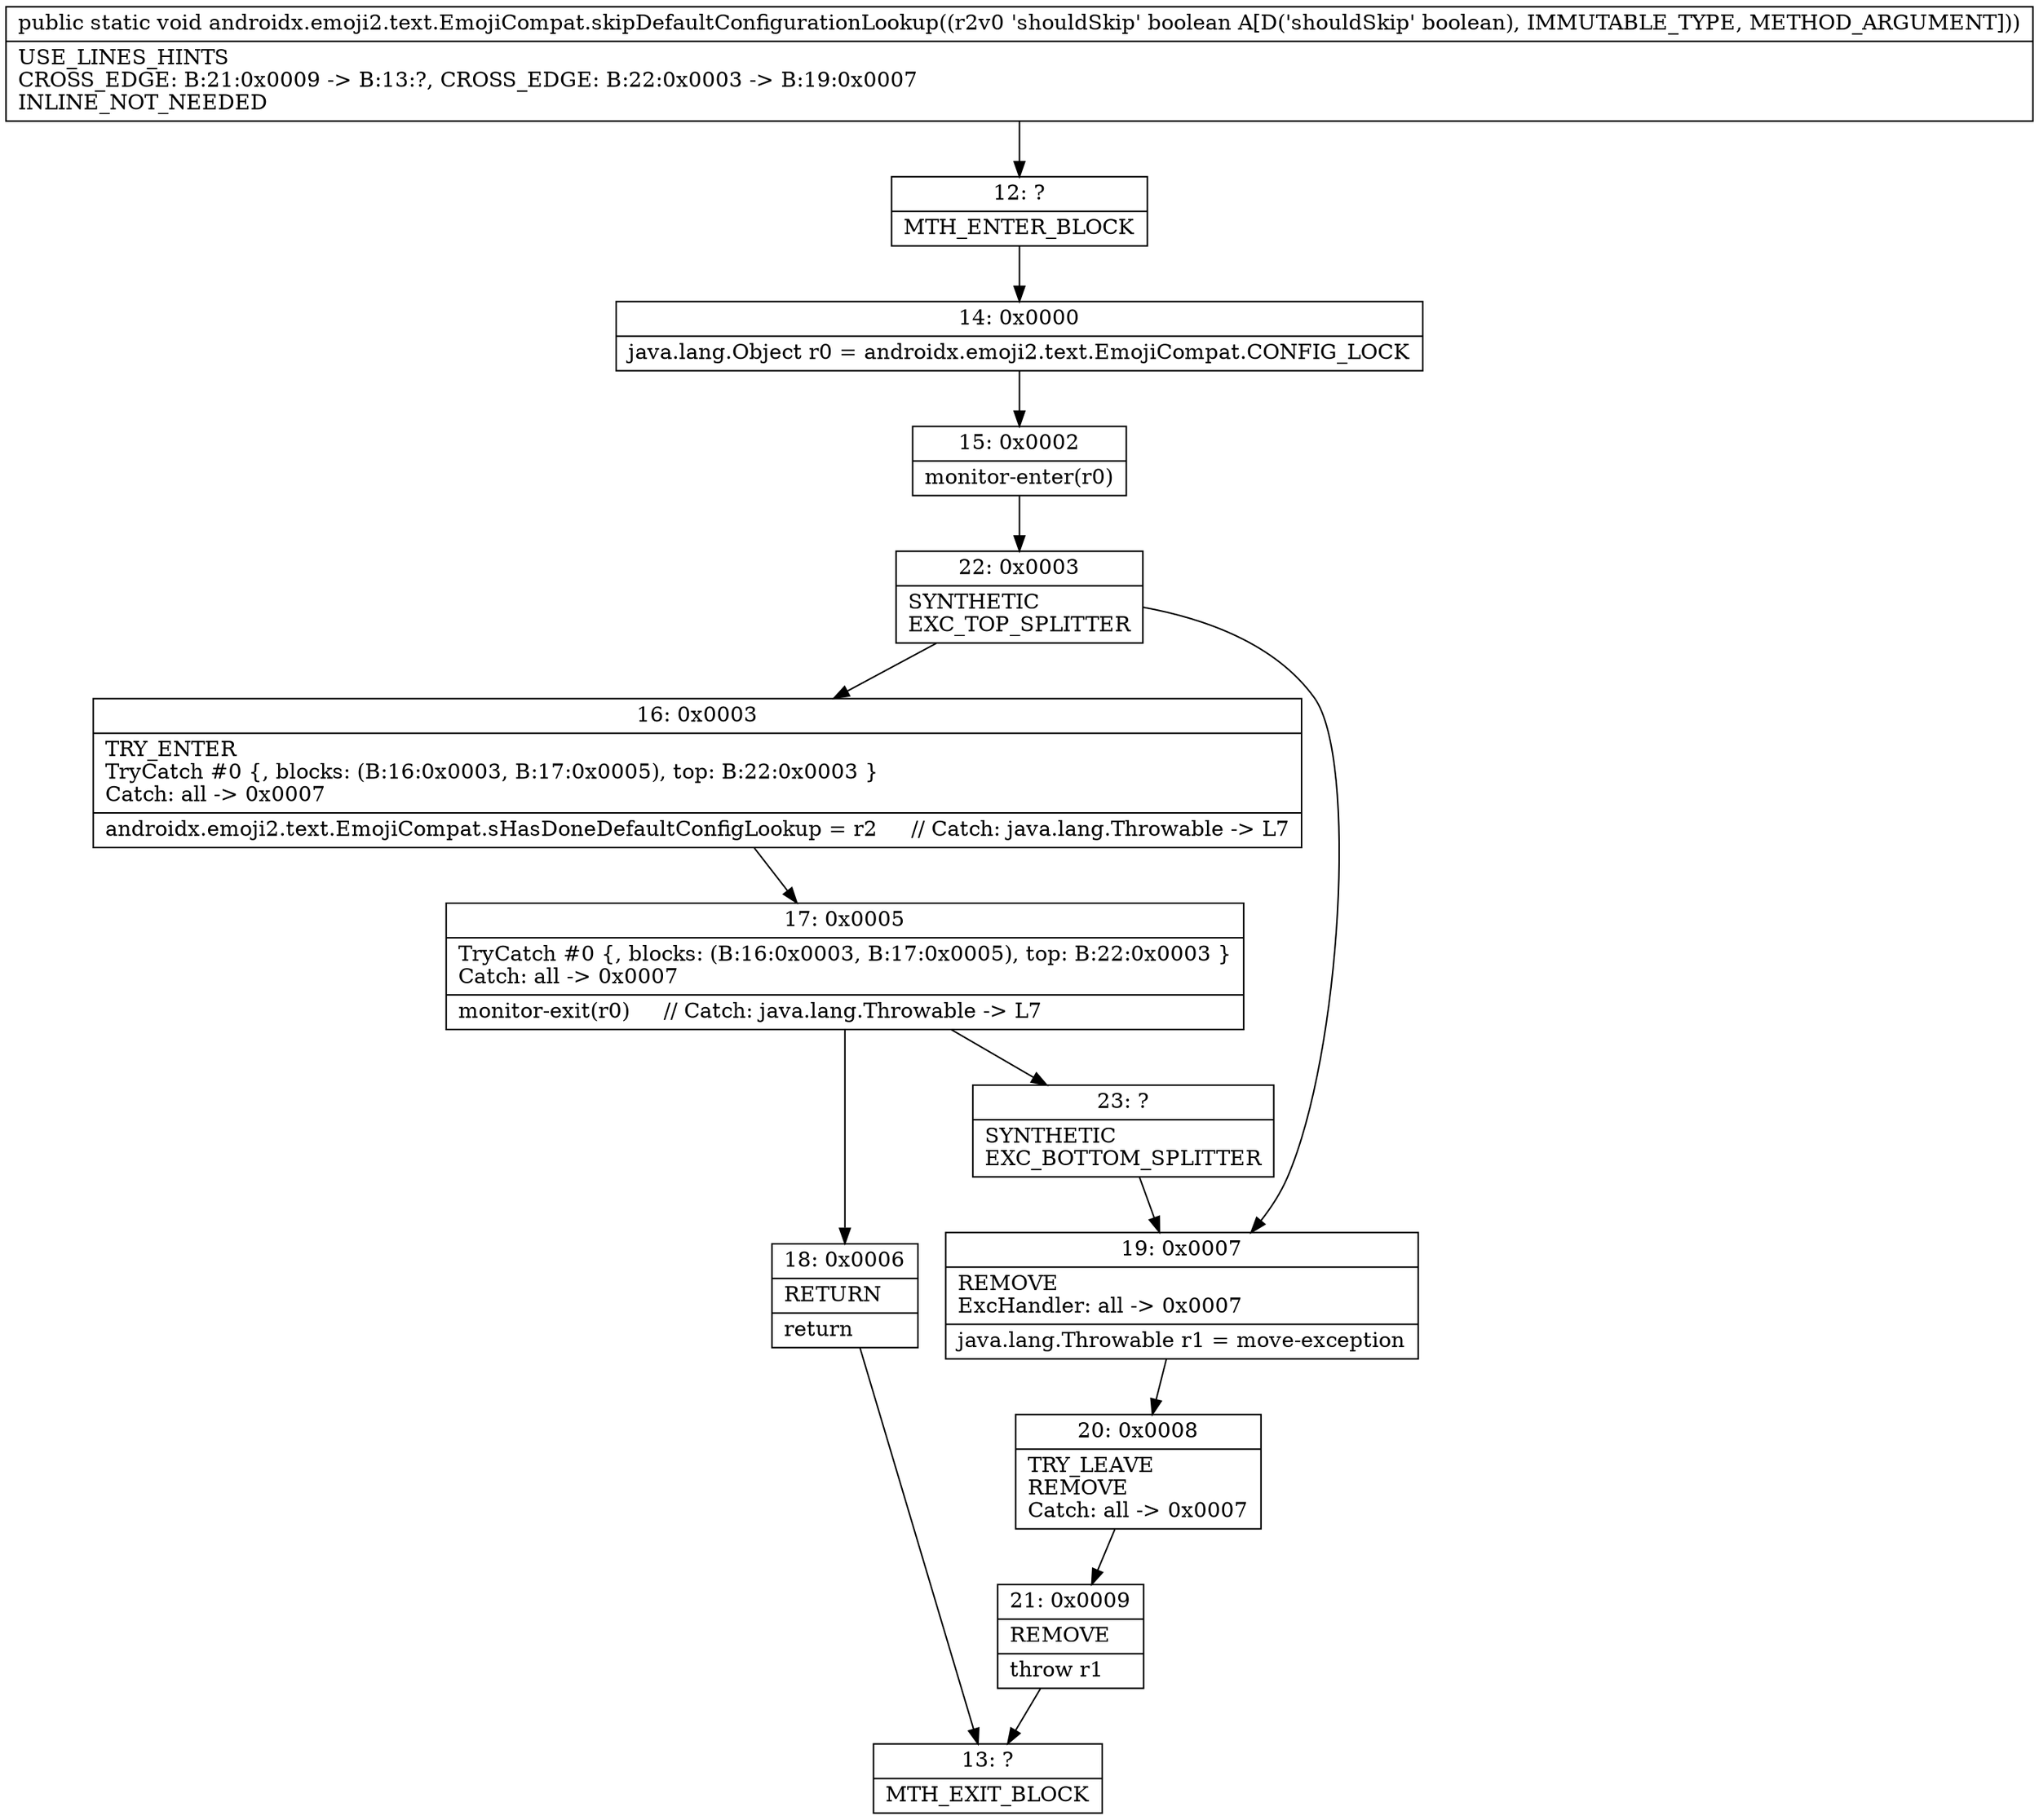 digraph "CFG forandroidx.emoji2.text.EmojiCompat.skipDefaultConfigurationLookup(Z)V" {
Node_12 [shape=record,label="{12\:\ ?|MTH_ENTER_BLOCK\l}"];
Node_14 [shape=record,label="{14\:\ 0x0000|java.lang.Object r0 = androidx.emoji2.text.EmojiCompat.CONFIG_LOCK\l}"];
Node_15 [shape=record,label="{15\:\ 0x0002|monitor\-enter(r0)\l}"];
Node_22 [shape=record,label="{22\:\ 0x0003|SYNTHETIC\lEXC_TOP_SPLITTER\l}"];
Node_16 [shape=record,label="{16\:\ 0x0003|TRY_ENTER\lTryCatch #0 \{, blocks: (B:16:0x0003, B:17:0x0005), top: B:22:0x0003 \}\lCatch: all \-\> 0x0007\l|androidx.emoji2.text.EmojiCompat.sHasDoneDefaultConfigLookup = r2     \/\/ Catch: java.lang.Throwable \-\> L7\l}"];
Node_17 [shape=record,label="{17\:\ 0x0005|TryCatch #0 \{, blocks: (B:16:0x0003, B:17:0x0005), top: B:22:0x0003 \}\lCatch: all \-\> 0x0007\l|monitor\-exit(r0)     \/\/ Catch: java.lang.Throwable \-\> L7\l}"];
Node_18 [shape=record,label="{18\:\ 0x0006|RETURN\l|return\l}"];
Node_13 [shape=record,label="{13\:\ ?|MTH_EXIT_BLOCK\l}"];
Node_23 [shape=record,label="{23\:\ ?|SYNTHETIC\lEXC_BOTTOM_SPLITTER\l}"];
Node_19 [shape=record,label="{19\:\ 0x0007|REMOVE\lExcHandler: all \-\> 0x0007\l|java.lang.Throwable r1 = move\-exception\l}"];
Node_20 [shape=record,label="{20\:\ 0x0008|TRY_LEAVE\lREMOVE\lCatch: all \-\> 0x0007\l}"];
Node_21 [shape=record,label="{21\:\ 0x0009|REMOVE\l|throw r1\l}"];
MethodNode[shape=record,label="{public static void androidx.emoji2.text.EmojiCompat.skipDefaultConfigurationLookup((r2v0 'shouldSkip' boolean A[D('shouldSkip' boolean), IMMUTABLE_TYPE, METHOD_ARGUMENT]))  | USE_LINES_HINTS\lCROSS_EDGE: B:21:0x0009 \-\> B:13:?, CROSS_EDGE: B:22:0x0003 \-\> B:19:0x0007\lINLINE_NOT_NEEDED\l}"];
MethodNode -> Node_12;Node_12 -> Node_14;
Node_14 -> Node_15;
Node_15 -> Node_22;
Node_22 -> Node_16;
Node_22 -> Node_19;
Node_16 -> Node_17;
Node_17 -> Node_18;
Node_17 -> Node_23;
Node_18 -> Node_13;
Node_23 -> Node_19;
Node_19 -> Node_20;
Node_20 -> Node_21;
Node_21 -> Node_13;
}


